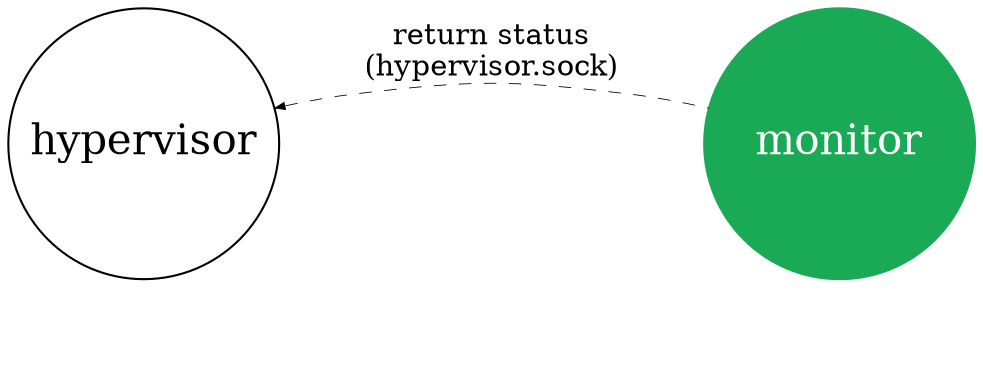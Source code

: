 
digraph step {
    rankdir="LR";
    ranksep=0.5;

    node[fontsize=20, shape=circle, width=1.8];
    edge[penwidth=0.4, arrowsize=0.5];

    "hypervisor";
    "monitor" [color="#1aaa55", style=filled, fontcolor=white];

    "tmp"[style=invis];
    "hypervisor" -> "tmp" [style=invis];
    "tmp" -> "monitor" [style=invis];

    "hypervisor" -> "monitor" [style=dashed, dir=back, label="return status\n(hypervisor.sock)"];
}


